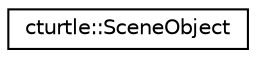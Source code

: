 digraph "Graphical Class Hierarchy"
{
  edge [fontname="Helvetica",fontsize="10",labelfontname="Helvetica",labelfontsize="10"];
  node [fontname="Helvetica",fontsize="10",shape=record];
  rankdir="LR";
  Node0 [label="cturtle::SceneObject",height=0.2,width=0.4,color="black", fillcolor="white", style="filled",URL="$structcturtle_1_1SceneObject.html",tooltip="Turtles append Scene Objects to a list to keep track of what it has drawn (a history). SceneObject holds a description of something that needs to be on the screen. It&#39;s a general object which encompasses ALL things that can be on screen, ranging from stamps, misc. geometry, and strings. "];
}
